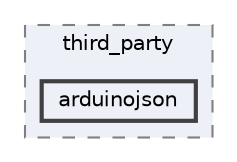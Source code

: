 digraph "/home/runner/work/FastLED/FastLED/src/third_party/arduinojson"
{
 // LATEX_PDF_SIZE
  bgcolor="transparent";
  edge [fontname=Helvetica,fontsize=10,labelfontname=Helvetica,labelfontsize=10];
  node [fontname=Helvetica,fontsize=10,shape=box,height=0.2,width=0.4];
  compound=true
  subgraph clusterdir_c30bdf76ce759a4eae8387be42921388 {
    graph [ bgcolor="#edf0f7", pencolor="grey50", label="third_party", fontname=Helvetica,fontsize=10 style="filled,dashed", URL="dir_c30bdf76ce759a4eae8387be42921388.html",tooltip=""]
  dir_99054eaaf1ec2d970c78e0cd41436977 [label="arduinojson", fillcolor="#edf0f7", color="grey25", style="filled,bold", URL="dir_99054eaaf1ec2d970c78e0cd41436977.html",tooltip=""];
  }
}
